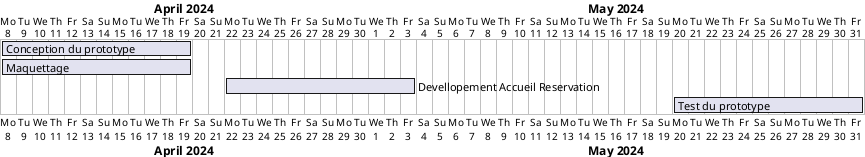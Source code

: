 @startgantt
[Conception du prototype] requires 12 days
[Maquettage] requires 12 days
[Devellopement Accueil Reservation] requires 12 days
[Test du prototype] requires 12 days


Project starts 2024-04-08
[Conception du prototype] starts 2024-04-08
[Maquettage] starts 2024-04-08
[Devellopement Accueil Reservation] starts 2024-04-22
[Test du prototype] starts 2024-05-20
@endgantt